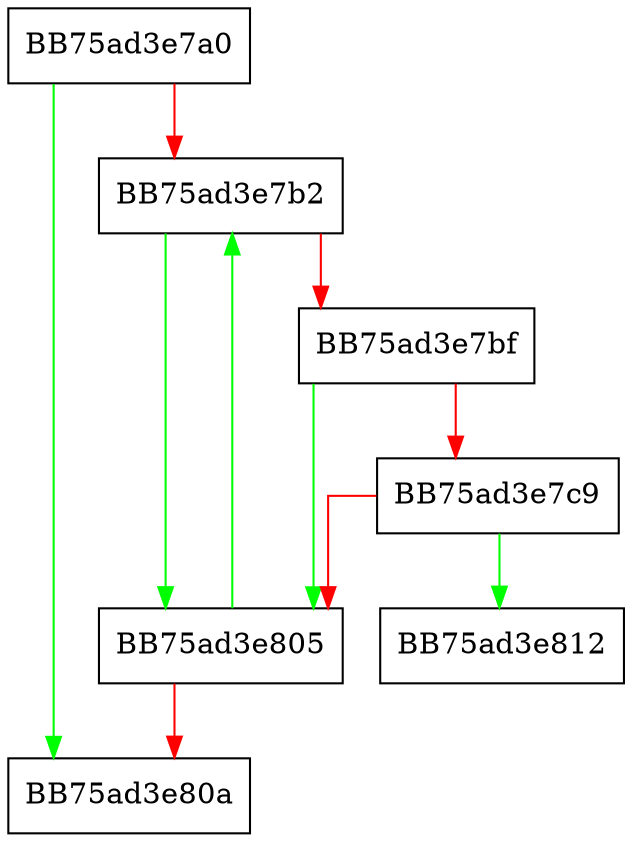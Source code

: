 digraph Decrypt {
  node [shape="box"];
  graph [splines=ortho];
  BB75ad3e7a0 -> BB75ad3e80a [color="green"];
  BB75ad3e7a0 -> BB75ad3e7b2 [color="red"];
  BB75ad3e7b2 -> BB75ad3e805 [color="green"];
  BB75ad3e7b2 -> BB75ad3e7bf [color="red"];
  BB75ad3e7bf -> BB75ad3e805 [color="green"];
  BB75ad3e7bf -> BB75ad3e7c9 [color="red"];
  BB75ad3e7c9 -> BB75ad3e812 [color="green"];
  BB75ad3e7c9 -> BB75ad3e805 [color="red"];
  BB75ad3e805 -> BB75ad3e7b2 [color="green"];
  BB75ad3e805 -> BB75ad3e80a [color="red"];
}